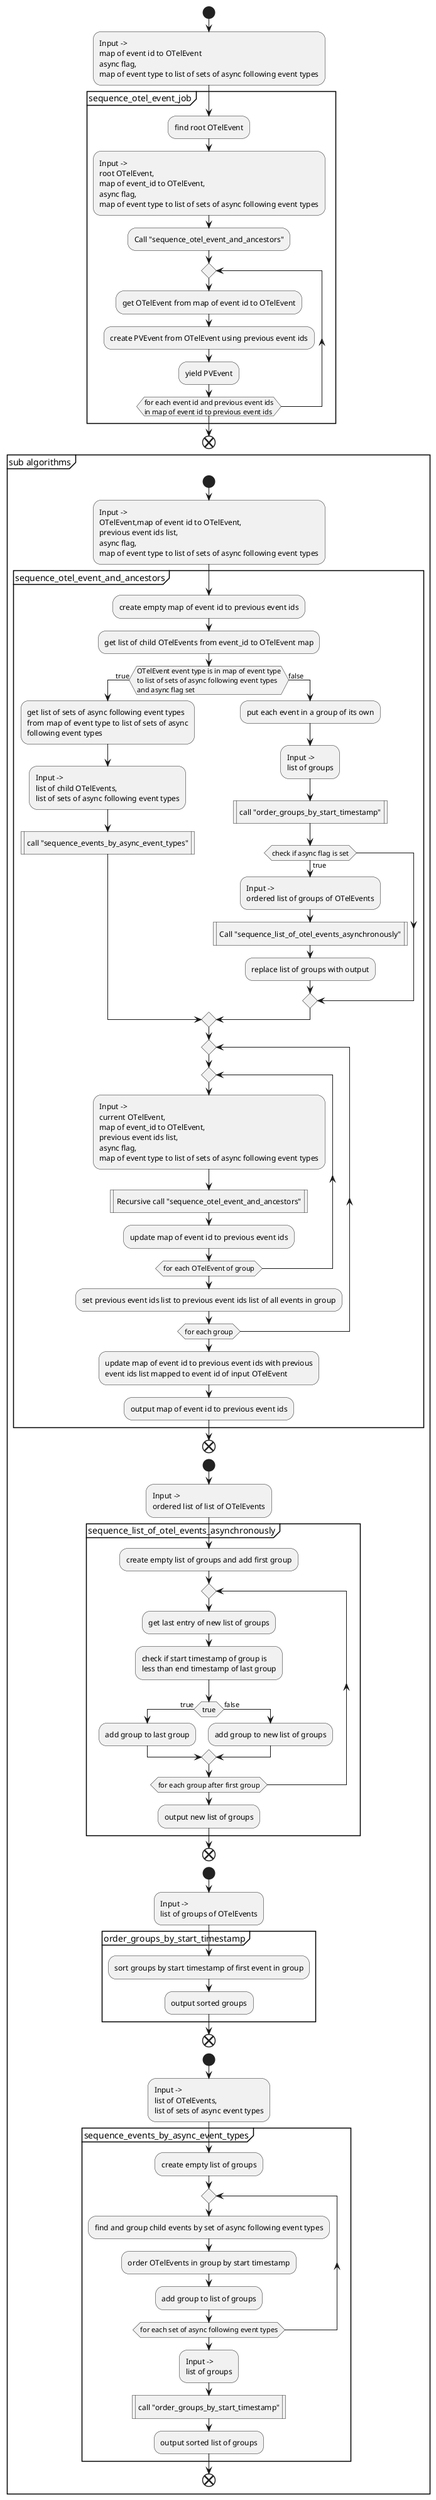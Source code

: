 @startuml
    start
    :Input ->\nmap of event id to OTelEvent\nasync flag,\nmap of event type to list of sets of async following event types;
    partition "sequence_otel_event_job" {
        :find root OTelEvent;
        :Input ->\nroot OTelEvent,\nmap of event_id to OTelEvent,\nasync flag,\nmap of event type to list of sets of async following event types;
        :Call "sequence_otel_event_and_ancestors";
        repeat
            :get OTelEvent from map of event id to OTelEvent;
            :create PVEvent from OTelEvent using previous event ids;
            :yield PVEvent;
        repeat while (for each event id and previous event ids\nin map of event id to previous event ids)
    }
    end
    partition "sub algorithms" {
        start
        :Input ->\nOTelEvent,map of event id to OTelEvent,\nprevious event ids list,\nasync flag,\nmap of event type to list of sets of async following event types;
        group "sequence_otel_event_and_ancestors"
            :create empty map of event id to previous event ids;
            :get list of child OTelEvents from event_id to OTelEvent map;
            if (OTelEvent event type is in map of event type\nto list of sets of async following event types\nand async flag set) then (true)
                :get list of sets of async following event types\nfrom map of event type to list of sets of async\nfollowing event types;
                :Input ->\nlist of child OTelEvents,\nlist of sets of async following event types;
                :call "sequence_events_by_async_event_types"|
            else (false)
                :put each event in a group of its own;
                :Input ->\nlist of groups;
                :call "order_groups_by_start_timestamp"|
                if (check if async flag is set) then (true)
                    :Input ->\nordered list of groups of OTelEvents;
                    :Call "sequence_list_of_otel_events_asynchronously"|
                    :replace list of groups with output;
                endif
            endif
            repeat
                repeat
                    :Input ->\ncurrent OTelEvent,\nmap of event_id to OTelEvent,\nprevious event ids list,\nasync flag,\nmap of event type to list of sets of async following event types;
                    :Recursive call "sequence_otel_event_and_ancestors"|
                    :update map of event id to previous event ids;
                repeat while (for each OTelEvent of group)
                :set previous event ids list to previous event ids list of all events in group;
            repeat while (for each group)
            :update map of event id to previous event ids with previous\nevent ids list mapped to event id of input OTelEvent;
            :output map of event id to previous event ids;
        end group
        end
        start
        :Input ->\nordered list of list of OTelEvents;
        group "sequence_list_of_otel_events_asynchronously"
            :create empty list of groups and add first group;
            repeat
                :get last entry of new list of groups;
                :check if start timestamp of group is\nless than end timestamp of last group;
                if (true) then (true)
                    :add group to last group;
                else (false)
                    :add group to new list of groups;
                endif
            repeat while (for each group after first group)
            :output new list of groups;
        end group
        end
        start
        :Input ->\nlist of groups of OTelEvents;
        group "order_groups_by_start_timestamp"
            :sort groups by start timestamp of first event in group;
            :output sorted groups;
        end group
        end
        start
        :Input ->\nlist of OTelEvents,\nlist of sets of async event types;
        group "sequence_events_by_async_event_types"
            :create empty list of groups;
            repeat
                :find and group child events by set of async following event types;
                :order OTelEvents in group by start timestamp;
                :add group to list of groups;
            repeat while (for each set of async following event types)
            :Input ->\nlist of groups;
            :call "order_groups_by_start_timestamp"|
            :output sorted list of groups;
        end group
        end
    }
@enduml
